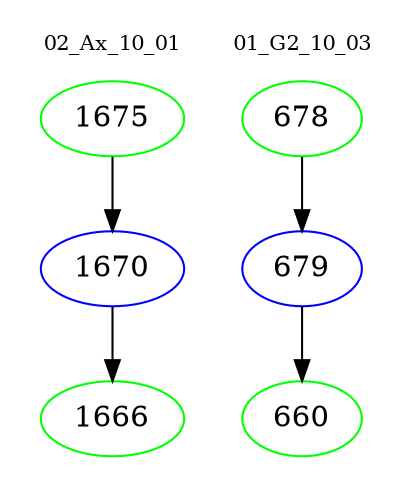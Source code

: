 digraph{
subgraph cluster_0 {
color = white
label = "02_Ax_10_01";
fontsize=10;
T0_1675 [label="1675", color="green"]
T0_1675 -> T0_1670 [color="black"]
T0_1670 [label="1670", color="blue"]
T0_1670 -> T0_1666 [color="black"]
T0_1666 [label="1666", color="green"]
}
subgraph cluster_1 {
color = white
label = "01_G2_10_03";
fontsize=10;
T1_678 [label="678", color="green"]
T1_678 -> T1_679 [color="black"]
T1_679 [label="679", color="blue"]
T1_679 -> T1_660 [color="black"]
T1_660 [label="660", color="green"]
}
}
